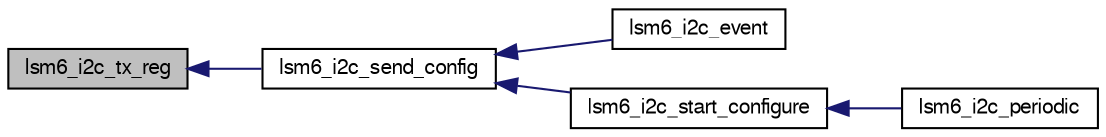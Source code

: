 digraph "lsm6_i2c_tx_reg"
{
  edge [fontname="FreeSans",fontsize="10",labelfontname="FreeSans",labelfontsize="10"];
  node [fontname="FreeSans",fontsize="10",shape=record];
  rankdir="LR";
  Node1 [label="lsm6_i2c_tx_reg",height=0.2,width=0.4,color="black", fillcolor="grey75", style="filled", fontcolor="black"];
  Node1 -> Node2 [dir="back",color="midnightblue",fontsize="10",style="solid",fontname="FreeSans"];
  Node2 [label="lsm6_i2c_send_config",height=0.2,width=0.4,color="black", fillcolor="white", style="filled",URL="$lsm6ds33__i2c_8c.html#a6e8eb0a38031bed44b9e6eac21d024b8"];
  Node2 -> Node3 [dir="back",color="midnightblue",fontsize="10",style="solid",fontname="FreeSans"];
  Node3 [label="lsm6_i2c_event",height=0.2,width=0.4,color="black", fillcolor="white", style="filled",URL="$lsm6ds33__i2c_8h.html#abdb25f3a5c149b15a0ed792d496a6999"];
  Node2 -> Node4 [dir="back",color="midnightblue",fontsize="10",style="solid",fontname="FreeSans"];
  Node4 [label="lsm6_i2c_start_configure",height=0.2,width=0.4,color="black", fillcolor="white", style="filled",URL="$lsm6ds33__i2c_8h.html#a3dc8f9def18511d17aabd2642ea47f1d"];
  Node4 -> Node5 [dir="back",color="midnightblue",fontsize="10",style="solid",fontname="FreeSans"];
  Node5 [label="lsm6_i2c_periodic",height=0.2,width=0.4,color="black", fillcolor="white", style="filled",URL="$lsm6ds33__i2c_8h.html#ab535c69055846e6f741aab8112593130",tooltip="convenience function: read or start configuration if not already initialized "];
}
